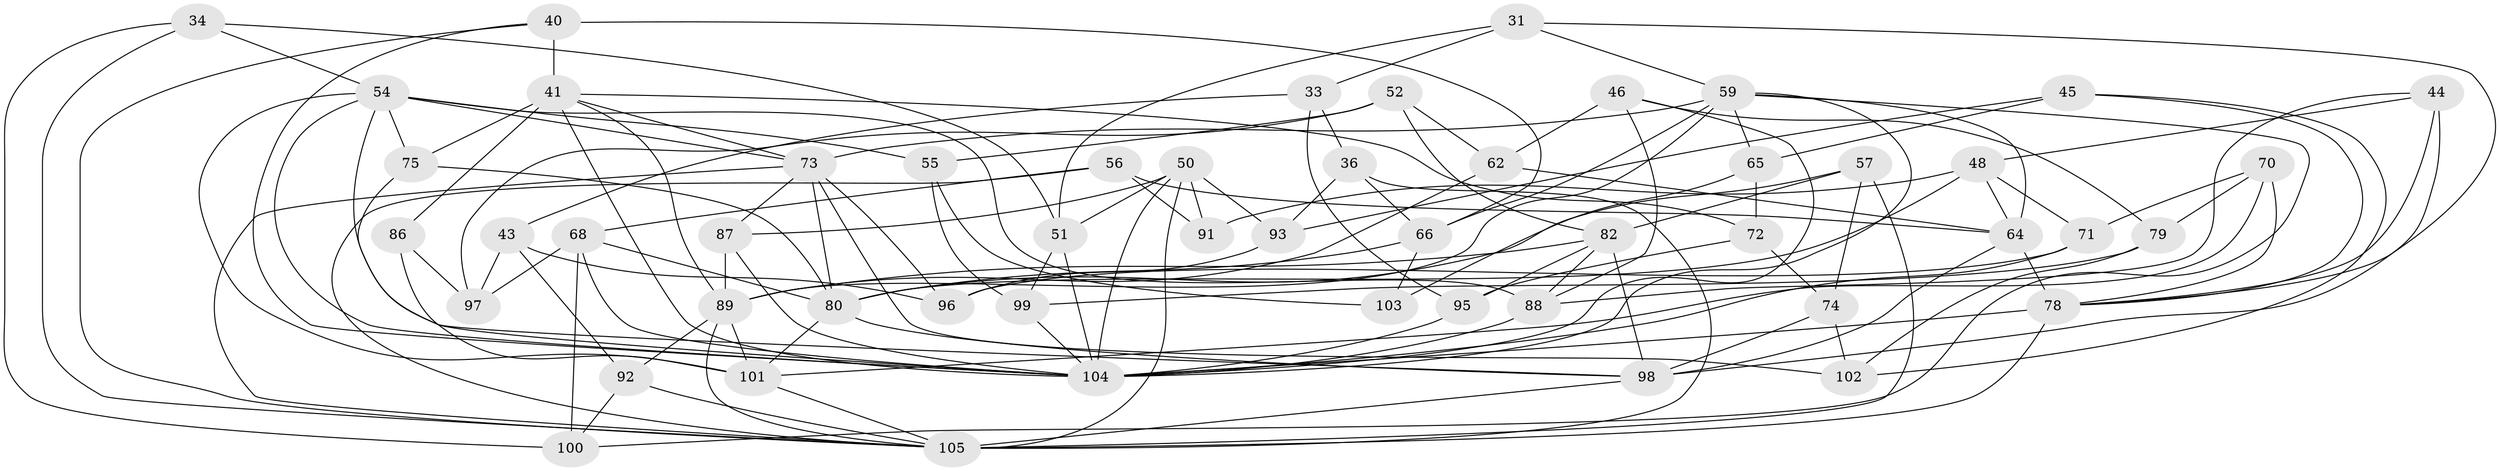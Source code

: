 // original degree distribution, {4: 1.0}
// Generated by graph-tools (version 1.1) at 2025/57/03/09/25 04:57:21]
// undirected, 52 vertices, 133 edges
graph export_dot {
graph [start="1"]
  node [color=gray90,style=filled];
  31;
  33;
  34;
  36;
  40;
  41 [super="+1+12"];
  43;
  44;
  45;
  46;
  48 [super="+28"];
  50 [super="+2+26"];
  51 [super="+42"];
  52;
  54 [super="+32"];
  55;
  56;
  57;
  59 [super="+24+58"];
  62 [super="+49"];
  64 [super="+21+35"];
  65;
  66 [super="+7"];
  68 [super="+60"];
  70;
  71;
  72;
  73 [super="+17+30"];
  74;
  75 [super="+39"];
  78 [super="+53+76"];
  79;
  80 [super="+8+10"];
  82 [super="+4+38"];
  86 [super="+84"];
  87;
  88 [super="+37"];
  89 [super="+13+22+77"];
  91;
  92;
  93;
  95;
  96;
  97;
  98 [super="+90+69"];
  99;
  100;
  101 [super="+61+20"];
  102;
  103;
  104 [super="+9+29+11+94"];
  105 [super="+85"];
  31 -- 33;
  31 -- 51;
  31 -- 78;
  31 -- 59;
  33 -- 95;
  33 -- 43;
  33 -- 36;
  34 -- 100;
  34 -- 54;
  34 -- 51;
  34 -- 105;
  36 -- 105;
  36 -- 93;
  36 -- 66;
  40 -- 66;
  40 -- 41;
  40 -- 105;
  40 -- 104;
  41 -- 72;
  41 -- 73;
  41 -- 75 [weight=2];
  41 -- 89;
  41 -- 86;
  41 -- 104;
  43 -- 92;
  43 -- 96;
  43 -- 97;
  44 -- 48;
  44 -- 88;
  44 -- 98;
  44 -- 78;
  45 -- 102;
  45 -- 65;
  45 -- 93;
  45 -- 78;
  46 -- 79;
  46 -- 88;
  46 -- 104;
  46 -- 62;
  48 -- 64;
  48 -- 91 [weight=2];
  48 -- 71;
  48 -- 80;
  50 -- 93;
  50 -- 87;
  50 -- 91;
  50 -- 51 [weight=2];
  50 -- 104;
  50 -- 105 [weight=2];
  51 -- 99;
  51 -- 104;
  52 -- 97;
  52 -- 55;
  52 -- 62;
  52 -- 82;
  54 -- 55;
  54 -- 73;
  54 -- 98;
  54 -- 101;
  54 -- 88;
  54 -- 75;
  54 -- 104;
  55 -- 99;
  55 -- 103;
  56 -- 68;
  56 -- 91;
  56 -- 64;
  56 -- 105;
  57 -- 74;
  57 -- 80;
  57 -- 82;
  57 -- 105;
  59 -- 73;
  59 -- 64;
  59 -- 66;
  59 -- 100;
  59 -- 104;
  59 -- 65;
  59 -- 89;
  62 -- 89 [weight=3];
  62 -- 64;
  64 -- 78 [weight=2];
  64 -- 98 [weight=2];
  65 -- 72;
  65 -- 103;
  66 -- 80;
  66 -- 103 [weight=2];
  68 -- 100;
  68 -- 104 [weight=2];
  68 -- 80;
  68 -- 97;
  70 -- 79;
  70 -- 71;
  70 -- 78;
  70 -- 101;
  71 -- 96;
  71 -- 104;
  72 -- 95;
  72 -- 74;
  73 -- 87;
  73 -- 102;
  73 -- 96;
  73 -- 80;
  73 -- 105;
  74 -- 102;
  74 -- 98;
  75 -- 80;
  75 -- 104 [weight=2];
  78 -- 104 [weight=6];
  78 -- 105 [weight=2];
  79 -- 99;
  79 -- 102;
  80 -- 98;
  80 -- 101;
  82 -- 88 [weight=2];
  82 -- 95;
  82 -- 98 [weight=2];
  82 -- 89;
  86 -- 101 [weight=4];
  86 -- 97;
  87 -- 89;
  87 -- 104;
  88 -- 104;
  89 -- 92;
  89 -- 105;
  89 -- 101;
  92 -- 100;
  92 -- 105;
  93 -- 96;
  95 -- 104;
  98 -- 105 [weight=2];
  99 -- 104;
  101 -- 105 [weight=2];
}
